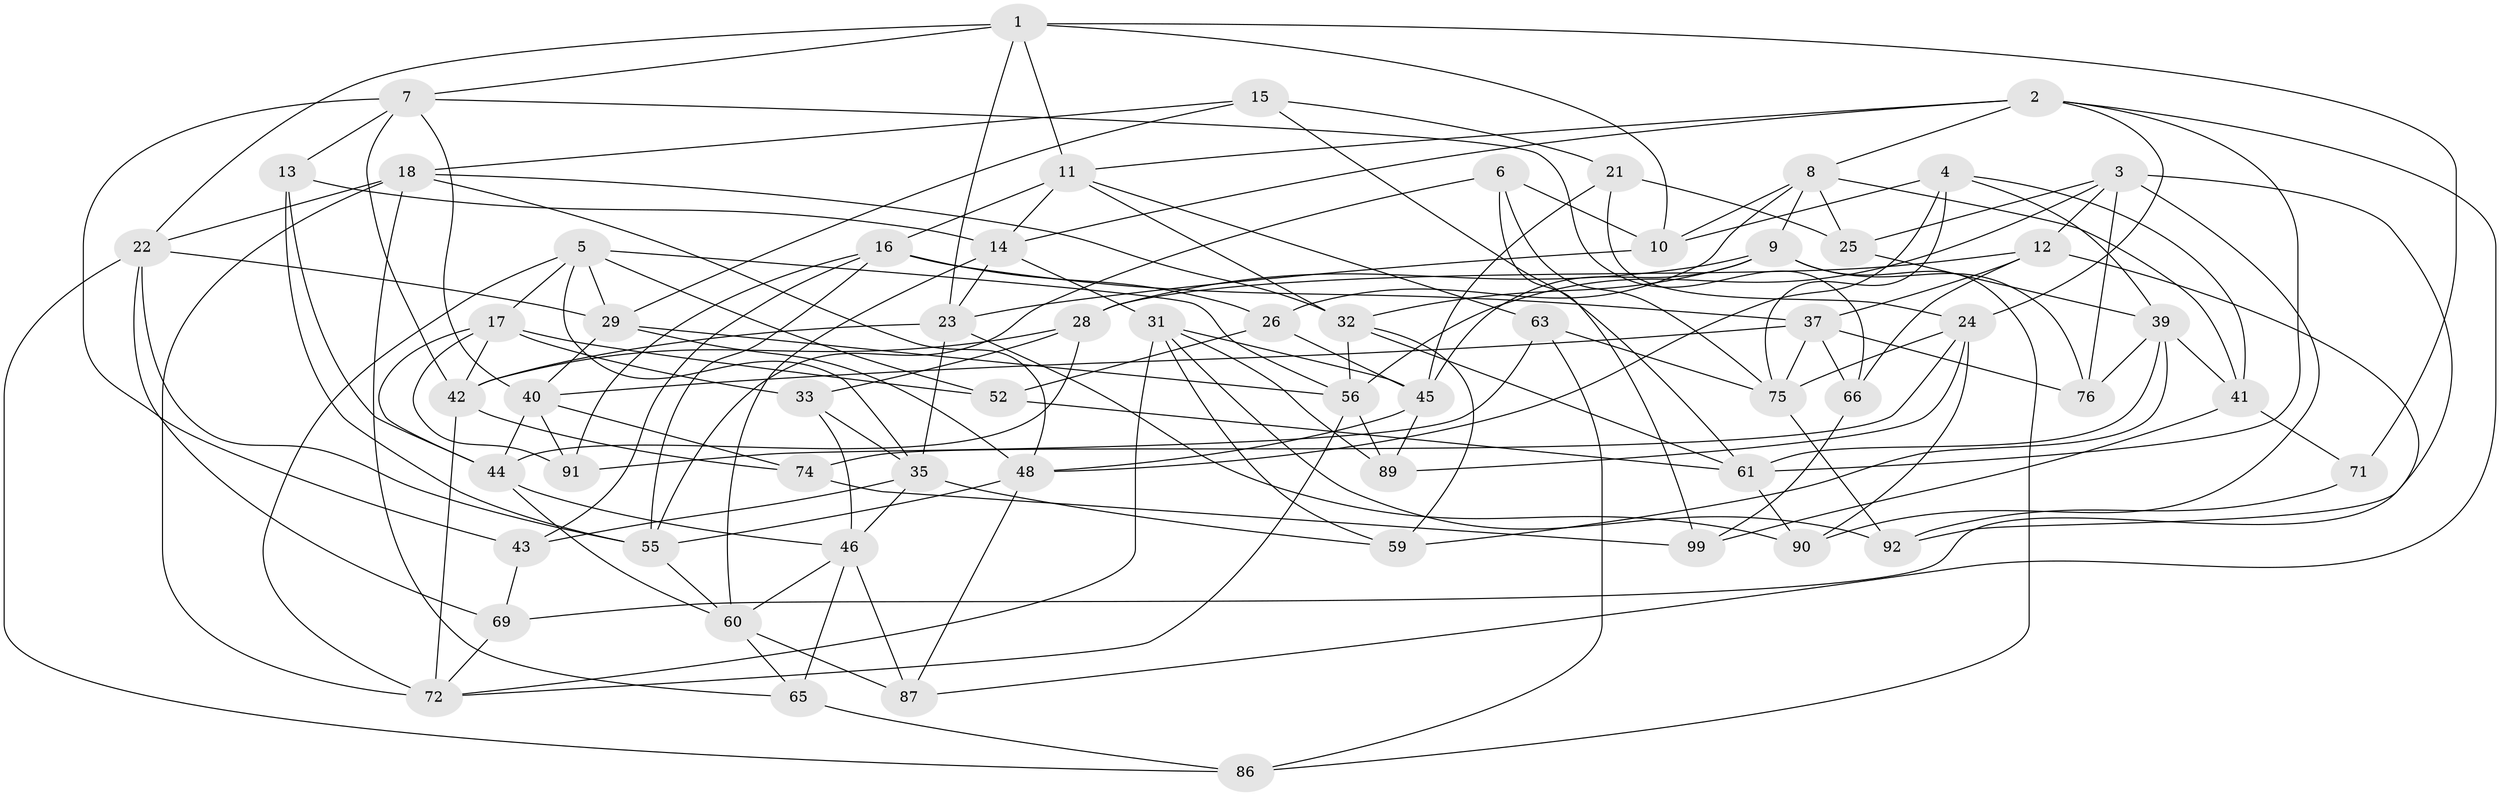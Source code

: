 // original degree distribution, {4: 1.0}
// Generated by graph-tools (version 1.1) at 2025/39/02/21/25 10:39:01]
// undirected, 62 vertices, 159 edges
graph export_dot {
graph [start="1"]
  node [color=gray90,style=filled];
  1 [super="+80"];
  2 [super="+30"];
  3 [super="+47"];
  4 [super="+100"];
  5 [super="+57"];
  6;
  7 [super="+19"];
  8 [super="+34"];
  9 [super="+64"];
  10 [super="+53"];
  11 [super="+70"];
  12 [super="+82"];
  13;
  14 [super="+27"];
  15;
  16 [super="+20"];
  17 [super="+97"];
  18 [super="+83"];
  21;
  22 [super="+95"];
  23 [super="+78"];
  24 [super="+49"];
  25;
  26;
  28 [super="+36"];
  29 [super="+77"];
  31 [super="+54"];
  32 [super="+73"];
  33;
  35 [super="+38"];
  37 [super="+58"];
  39 [super="+50"];
  40 [super="+84"];
  41 [super="+67"];
  42 [super="+62"];
  43;
  44 [super="+98"];
  45 [super="+68"];
  46 [super="+51"];
  48 [super="+88"];
  52;
  55 [super="+79"];
  56 [super="+93"];
  59;
  60 [super="+96"];
  61 [super="+85"];
  63;
  65;
  66;
  69;
  71;
  72 [super="+94"];
  74;
  75 [super="+81"];
  76;
  86;
  87;
  89;
  90;
  91;
  92;
  99;
  1 -- 71;
  1 -- 23;
  1 -- 11;
  1 -- 22;
  1 -- 10;
  1 -- 7;
  2 -- 61;
  2 -- 14;
  2 -- 11;
  2 -- 8;
  2 -- 24;
  2 -- 87;
  3 -- 25;
  3 -- 56;
  3 -- 76;
  3 -- 92;
  3 -- 90;
  3 -- 12;
  4 -- 10 [weight=2];
  4 -- 75;
  4 -- 39;
  4 -- 48;
  4 -- 41;
  5 -- 72;
  5 -- 35;
  5 -- 52;
  5 -- 17;
  5 -- 56;
  5 -- 29;
  6 -- 99;
  6 -- 10;
  6 -- 55;
  6 -- 75;
  7 -- 43;
  7 -- 66;
  7 -- 13;
  7 -- 42;
  7 -- 40;
  8 -- 25;
  8 -- 26;
  8 -- 10;
  8 -- 41;
  8 -- 9;
  9 -- 86;
  9 -- 28;
  9 -- 76;
  9 -- 45;
  9 -- 32;
  10 -- 23;
  11 -- 14;
  11 -- 16;
  11 -- 63;
  11 -- 32;
  12 -- 37;
  12 -- 66;
  12 -- 28 [weight=2];
  12 -- 69;
  13 -- 44;
  13 -- 55;
  13 -- 14;
  14 -- 31;
  14 -- 60;
  14 -- 23;
  15 -- 29;
  15 -- 21;
  15 -- 18;
  15 -- 61;
  16 -- 55;
  16 -- 26;
  16 -- 91;
  16 -- 43;
  16 -- 37;
  17 -- 44;
  17 -- 91;
  17 -- 42;
  17 -- 52;
  17 -- 33;
  18 -- 22;
  18 -- 65;
  18 -- 48;
  18 -- 32;
  18 -- 72;
  21 -- 25;
  21 -- 45;
  21 -- 24;
  22 -- 69;
  22 -- 86;
  22 -- 55;
  22 -- 29;
  23 -- 42;
  23 -- 90;
  23 -- 35;
  24 -- 74;
  24 -- 90;
  24 -- 89;
  24 -- 75;
  25 -- 39;
  26 -- 52;
  26 -- 45;
  28 -- 33;
  28 -- 44;
  28 -- 42;
  29 -- 48;
  29 -- 56;
  29 -- 40;
  31 -- 92;
  31 -- 45;
  31 -- 72;
  31 -- 89;
  31 -- 59;
  32 -- 61;
  32 -- 59;
  32 -- 56;
  33 -- 35;
  33 -- 46;
  35 -- 43;
  35 -- 46;
  35 -- 59;
  37 -- 40;
  37 -- 66;
  37 -- 75;
  37 -- 76;
  39 -- 76;
  39 -- 61;
  39 -- 41;
  39 -- 59;
  40 -- 91;
  40 -- 44;
  40 -- 74;
  41 -- 99;
  41 -- 71 [weight=2];
  42 -- 74;
  42 -- 72;
  43 -- 69;
  44 -- 60;
  44 -- 46;
  45 -- 48;
  45 -- 89;
  46 -- 65;
  46 -- 87;
  46 -- 60;
  48 -- 87;
  48 -- 55;
  52 -- 61;
  55 -- 60;
  56 -- 72;
  56 -- 89;
  60 -- 87;
  60 -- 65;
  61 -- 90;
  63 -- 91;
  63 -- 75;
  63 -- 86;
  65 -- 86;
  66 -- 99;
  69 -- 72;
  71 -- 92;
  74 -- 99;
  75 -- 92;
}
